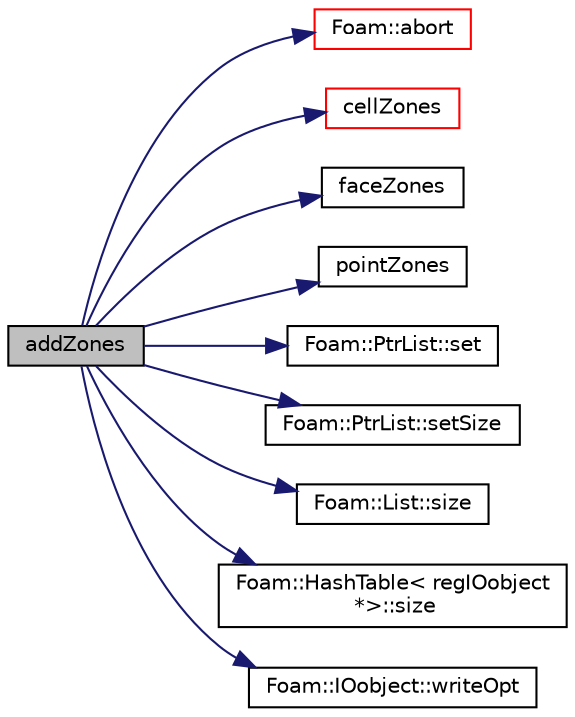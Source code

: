 digraph "addZones"
{
  bgcolor="transparent";
  edge [fontname="Helvetica",fontsize="10",labelfontname="Helvetica",labelfontsize="10"];
  node [fontname="Helvetica",fontsize="10",shape=record];
  rankdir="LR";
  Node17175 [label="addZones",height=0.2,width=0.4,color="black", fillcolor="grey75", style="filled", fontcolor="black"];
  Node17175 -> Node17176 [color="midnightblue",fontsize="10",style="solid",fontname="Helvetica"];
  Node17176 [label="Foam::abort",height=0.2,width=0.4,color="red",URL="$a21851.html#a447107a607d03e417307c203fa5fb44b"];
  Node17175 -> Node17221 [color="midnightblue",fontsize="10",style="solid",fontname="Helvetica"];
  Node17221 [label="cellZones",height=0.2,width=0.4,color="red",URL="$a28565.html#a935f422baa4405e3bb1d9e230b08f824",tooltip="Return cell zone mesh. "];
  Node17175 -> Node17224 [color="midnightblue",fontsize="10",style="solid",fontname="Helvetica"];
  Node17224 [label="faceZones",height=0.2,width=0.4,color="black",URL="$a28565.html#af216614a0f9997169eea2cade46dc9ba",tooltip="Return face zone mesh. "];
  Node17175 -> Node17225 [color="midnightblue",fontsize="10",style="solid",fontname="Helvetica"];
  Node17225 [label="pointZones",height=0.2,width=0.4,color="black",URL="$a28565.html#a611d392e09d31b6aa892d42c7646b1ef",tooltip="Return point zone mesh. "];
  Node17175 -> Node17226 [color="midnightblue",fontsize="10",style="solid",fontname="Helvetica"];
  Node17226 [label="Foam::PtrList::set",height=0.2,width=0.4,color="black",URL="$a27029.html#a2d4fe99e7a41d6359b3c1946995622a0",tooltip="Is element set. "];
  Node17175 -> Node17227 [color="midnightblue",fontsize="10",style="solid",fontname="Helvetica"];
  Node17227 [label="Foam::PtrList::setSize",height=0.2,width=0.4,color="black",URL="$a27029.html#aedb985ffeaf1bdbfeccc2a8730405703",tooltip="Reset size of PtrList. If extending the PtrList, new entries are. "];
  Node17175 -> Node17228 [color="midnightblue",fontsize="10",style="solid",fontname="Helvetica"];
  Node17228 [label="Foam::List::size",height=0.2,width=0.4,color="black",URL="$a26833.html#a8a5f6fa29bd4b500caf186f60245b384",tooltip="Override size to be inconsistent with allocated storage. "];
  Node17175 -> Node17229 [color="midnightblue",fontsize="10",style="solid",fontname="Helvetica"];
  Node17229 [label="Foam::HashTable\< regIOobject\l *\>::size",height=0.2,width=0.4,color="black",URL="$a26841.html#a47b3bf30da1eb3ab8076b5fbe00e0494",tooltip="Return number of elements in table. "];
  Node17175 -> Node17230 [color="midnightblue",fontsize="10",style="solid",fontname="Helvetica"];
  Node17230 [label="Foam::IOobject::writeOpt",height=0.2,width=0.4,color="black",URL="$a27249.html#a21da18183cc0716448cbffdf5fe10b52"];
}
